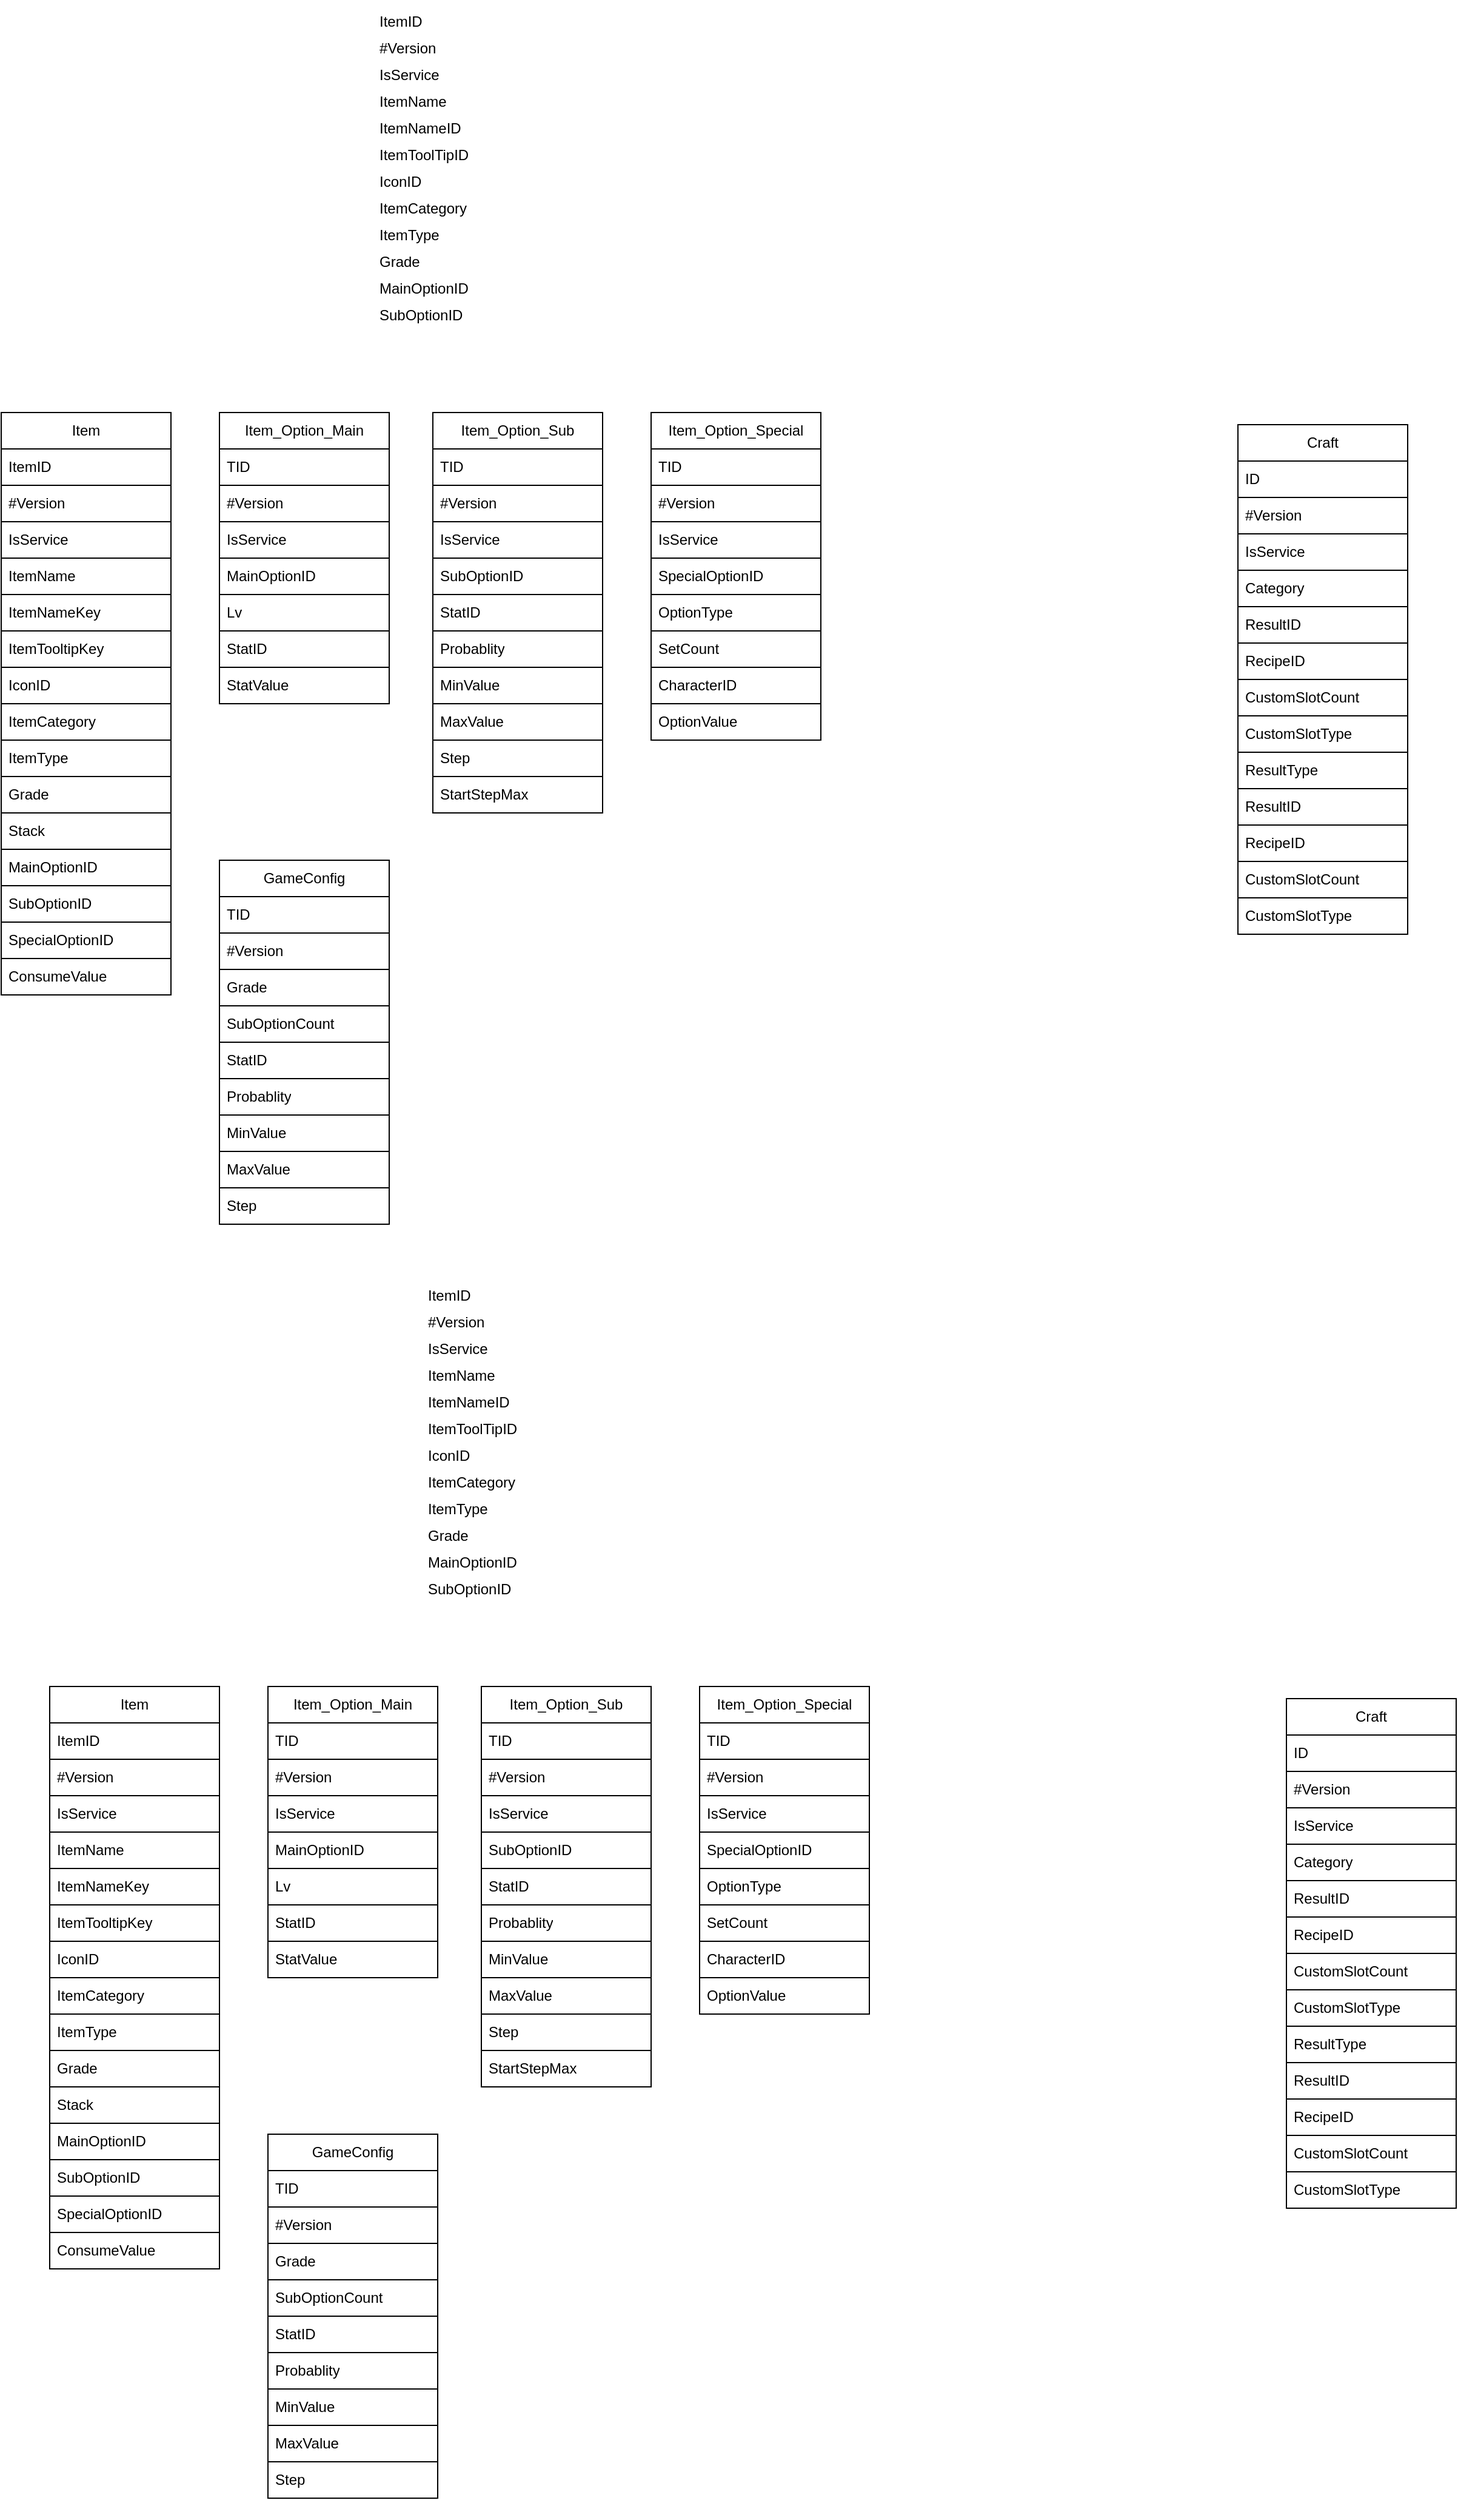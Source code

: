 <mxfile version="26.0.5">
  <diagram name="페이지-1" id="KhDiWh-z0yk_Jw_qy04d">
    <mxGraphModel dx="2074" dy="1106" grid="1" gridSize="10" guides="1" tooltips="1" connect="1" arrows="1" fold="1" page="1" pageScale="1" pageWidth="827" pageHeight="1169" math="0" shadow="0">
      <root>
        <mxCell id="0" />
        <mxCell id="1" parent="0" />
        <mxCell id="C0WDzYQqJSP90UdCh95B-2" value="&lt;table border=&quot;0&quot; cellpadding=&quot;0&quot; cellspacing=&quot;0&quot; width=&quot;84&quot; style=&quot;border-collapse:&lt;br/&gt; collapse;width:63pt&quot;&gt; &lt;colgroup&gt;&lt;col width=&quot;84&quot; style=&quot;mso-width-source:userset;mso-width-alt:2688;width:63pt&quot;&gt;&lt;/colgroup&gt; &lt;tbody&gt;&lt;tr height=&quot;22&quot; style=&quot;height:16.5pt&quot;&gt;  &lt;td height=&quot;22&quot; class=&quot;xl65&quot; width=&quot;84&quot; style=&quot;height:16.5pt;width:63pt&quot;&gt;ItemID&lt;/td&gt; &lt;/tr&gt; &lt;tr height=&quot;22&quot; style=&quot;height:16.5pt&quot;&gt;  &lt;td height=&quot;22&quot; class=&quot;xl65&quot; style=&quot;height:16.5pt&quot;&gt;#Version&lt;/td&gt; &lt;/tr&gt; &lt;tr height=&quot;22&quot; style=&quot;height:16.5pt&quot;&gt;  &lt;td height=&quot;22&quot; class=&quot;xl65&quot; style=&quot;height:16.5pt&quot;&gt;IsService&lt;/td&gt; &lt;/tr&gt; &lt;tr height=&quot;22&quot; style=&quot;height:16.5pt&quot;&gt;  &lt;td height=&quot;22&quot; class=&quot;xl65&quot; style=&quot;height:16.5pt&quot;&gt;ItemName&lt;/td&gt; &lt;/tr&gt; &lt;tr height=&quot;22&quot; style=&quot;height:16.5pt&quot;&gt;  &lt;td height=&quot;22&quot; class=&quot;xl65&quot; style=&quot;height:16.5pt&quot;&gt;ItemNameID&lt;/td&gt; &lt;/tr&gt; &lt;tr height=&quot;22&quot; style=&quot;height:16.5pt&quot;&gt;  &lt;td height=&quot;22&quot; class=&quot;xl65&quot; style=&quot;height:16.5pt&quot;&gt;ItemToolTipID&lt;/td&gt; &lt;/tr&gt; &lt;tr height=&quot;22&quot; style=&quot;height:16.5pt&quot;&gt;  &lt;td height=&quot;22&quot; class=&quot;xl65&quot; style=&quot;height:16.5pt&quot;&gt;IconID&lt;/td&gt; &lt;/tr&gt; &lt;tr height=&quot;22&quot; style=&quot;height:16.5pt&quot;&gt;  &lt;td height=&quot;22&quot; class=&quot;xl65&quot; style=&quot;height:16.5pt&quot;&gt;ItemCategory&lt;/td&gt; &lt;/tr&gt; &lt;tr height=&quot;22&quot; style=&quot;height:16.5pt&quot;&gt;  &lt;td height=&quot;22&quot; class=&quot;xl65&quot; style=&quot;height:16.5pt&quot;&gt;ItemType&lt;/td&gt; &lt;/tr&gt; &lt;tr height=&quot;22&quot; style=&quot;height:16.5pt&quot;&gt;  &lt;td height=&quot;22&quot; class=&quot;xl65&quot; style=&quot;height:16.5pt&quot;&gt;Grade&lt;/td&gt; &lt;/tr&gt; &lt;tr height=&quot;22&quot; style=&quot;height:16.5pt&quot;&gt;  &lt;td height=&quot;22&quot; class=&quot;xl65&quot; style=&quot;height:16.5pt&quot;&gt;MainOptionID&lt;/td&gt; &lt;/tr&gt; &lt;tr height=&quot;22&quot; style=&quot;height:16.5pt&quot;&gt;  &lt;td height=&quot;22&quot; class=&quot;xl65&quot; style=&quot;height:16.5pt&quot;&gt;SubOptionID&lt;/td&gt; &lt;/tr&gt;&lt;/tbody&gt;&lt;/table&gt;" style="text;whiteSpace=wrap;html=1;" vertex="1" parent="1">
          <mxGeometry x="360" y="160" width="120" height="280" as="geometry" />
        </mxCell>
        <mxCell id="C0WDzYQqJSP90UdCh95B-3" value="Item" style="swimlane;fontStyle=0;childLayout=stackLayout;horizontal=1;startSize=30;horizontalStack=0;resizeParent=1;resizeParentMax=0;resizeLast=0;collapsible=1;marginBottom=0;whiteSpace=wrap;html=1;perimeterSpacing=1;strokeColor=default;" vertex="1" parent="1">
          <mxGeometry x="50" y="500" width="140" height="480" as="geometry" />
        </mxCell>
        <mxCell id="C0WDzYQqJSP90UdCh95B-4" value="ItemID" style="text;strokeColor=default;fillColor=none;align=left;verticalAlign=middle;spacingLeft=4;spacingRight=4;overflow=hidden;points=[[0,0.5],[1,0.5]];portConstraint=eastwest;rotatable=0;whiteSpace=wrap;html=1;perimeterSpacing=1;" vertex="1" parent="C0WDzYQqJSP90UdCh95B-3">
          <mxGeometry y="30" width="140" height="30" as="geometry" />
        </mxCell>
        <mxCell id="C0WDzYQqJSP90UdCh95B-5" value="#Version" style="text;strokeColor=default;fillColor=none;align=left;verticalAlign=middle;spacingLeft=4;spacingRight=4;overflow=hidden;points=[[0,0.5],[1,0.5]];portConstraint=eastwest;rotatable=0;whiteSpace=wrap;html=1;perimeterSpacing=1;" vertex="1" parent="C0WDzYQqJSP90UdCh95B-3">
          <mxGeometry y="60" width="140" height="30" as="geometry" />
        </mxCell>
        <mxCell id="C0WDzYQqJSP90UdCh95B-6" value="IsService" style="text;strokeColor=default;fillColor=none;align=left;verticalAlign=middle;spacingLeft=4;spacingRight=4;overflow=hidden;points=[[0,0.5],[1,0.5]];portConstraint=eastwest;rotatable=0;whiteSpace=wrap;html=1;perimeterSpacing=1;" vertex="1" parent="C0WDzYQqJSP90UdCh95B-3">
          <mxGeometry y="90" width="140" height="30" as="geometry" />
        </mxCell>
        <mxCell id="C0WDzYQqJSP90UdCh95B-7" value="ItemName" style="text;strokeColor=default;fillColor=none;align=left;verticalAlign=middle;spacingLeft=4;spacingRight=4;overflow=hidden;points=[[0,0.5],[1,0.5]];portConstraint=eastwest;rotatable=0;whiteSpace=wrap;html=1;perimeterSpacing=1;" vertex="1" parent="C0WDzYQqJSP90UdCh95B-3">
          <mxGeometry y="120" width="140" height="30" as="geometry" />
        </mxCell>
        <mxCell id="C0WDzYQqJSP90UdCh95B-8" value="ItemNameKey" style="text;strokeColor=default;fillColor=none;align=left;verticalAlign=middle;spacingLeft=4;spacingRight=4;overflow=hidden;points=[[0,0.5],[1,0.5]];portConstraint=eastwest;rotatable=0;whiteSpace=wrap;html=1;perimeterSpacing=1;" vertex="1" parent="C0WDzYQqJSP90UdCh95B-3">
          <mxGeometry y="150" width="140" height="30" as="geometry" />
        </mxCell>
        <mxCell id="C0WDzYQqJSP90UdCh95B-9" value="ItemTooltipKey" style="text;strokeColor=default;fillColor=none;align=left;verticalAlign=middle;spacingLeft=4;spacingRight=4;overflow=hidden;points=[[0,0.5],[1,0.5]];portConstraint=eastwest;rotatable=0;whiteSpace=wrap;html=1;perimeterSpacing=1;" vertex="1" parent="C0WDzYQqJSP90UdCh95B-3">
          <mxGeometry y="180" width="140" height="30" as="geometry" />
        </mxCell>
        <mxCell id="C0WDzYQqJSP90UdCh95B-10" value="IconID" style="text;strokeColor=default;fillColor=none;align=left;verticalAlign=middle;spacingLeft=4;spacingRight=4;overflow=hidden;points=[[0,0.5],[1,0.5]];portConstraint=eastwest;rotatable=0;whiteSpace=wrap;html=1;perimeterSpacing=1;" vertex="1" parent="C0WDzYQqJSP90UdCh95B-3">
          <mxGeometry y="210" width="140" height="30" as="geometry" />
        </mxCell>
        <mxCell id="C0WDzYQqJSP90UdCh95B-11" value="ItemCategory" style="text;strokeColor=default;fillColor=none;align=left;verticalAlign=middle;spacingLeft=4;spacingRight=4;overflow=hidden;points=[[0,0.5],[1,0.5]];portConstraint=eastwest;rotatable=0;whiteSpace=wrap;html=1;perimeterSpacing=1;" vertex="1" parent="C0WDzYQqJSP90UdCh95B-3">
          <mxGeometry y="240" width="140" height="30" as="geometry" />
        </mxCell>
        <mxCell id="C0WDzYQqJSP90UdCh95B-12" value="ItemType" style="text;strokeColor=default;fillColor=none;align=left;verticalAlign=middle;spacingLeft=4;spacingRight=4;overflow=hidden;points=[[0,0.5],[1,0.5]];portConstraint=eastwest;rotatable=0;whiteSpace=wrap;html=1;perimeterSpacing=1;" vertex="1" parent="C0WDzYQqJSP90UdCh95B-3">
          <mxGeometry y="270" width="140" height="30" as="geometry" />
        </mxCell>
        <mxCell id="C0WDzYQqJSP90UdCh95B-13" value="Grade" style="text;strokeColor=default;fillColor=none;align=left;verticalAlign=middle;spacingLeft=4;spacingRight=4;overflow=hidden;points=[[0,0.5],[1,0.5]];portConstraint=eastwest;rotatable=0;whiteSpace=wrap;html=1;perimeterSpacing=1;" vertex="1" parent="C0WDzYQqJSP90UdCh95B-3">
          <mxGeometry y="300" width="140" height="30" as="geometry" />
        </mxCell>
        <mxCell id="C0WDzYQqJSP90UdCh95B-17" value="Stack" style="text;strokeColor=default;fillColor=none;align=left;verticalAlign=middle;spacingLeft=4;spacingRight=4;overflow=hidden;points=[[0,0.5],[1,0.5]];portConstraint=eastwest;rotatable=0;whiteSpace=wrap;html=1;perimeterSpacing=1;" vertex="1" parent="C0WDzYQqJSP90UdCh95B-3">
          <mxGeometry y="330" width="140" height="30" as="geometry" />
        </mxCell>
        <mxCell id="C0WDzYQqJSP90UdCh95B-14" value="MainOptionID" style="text;strokeColor=default;fillColor=none;align=left;verticalAlign=middle;spacingLeft=4;spacingRight=4;overflow=hidden;points=[[0,0.5],[1,0.5]];portConstraint=eastwest;rotatable=0;whiteSpace=wrap;html=1;perimeterSpacing=1;" vertex="1" parent="C0WDzYQqJSP90UdCh95B-3">
          <mxGeometry y="360" width="140" height="30" as="geometry" />
        </mxCell>
        <mxCell id="C0WDzYQqJSP90UdCh95B-15" value="SubOptionID" style="text;strokeColor=default;fillColor=none;align=left;verticalAlign=middle;spacingLeft=4;spacingRight=4;overflow=hidden;points=[[0,0.5],[1,0.5]];portConstraint=eastwest;rotatable=0;whiteSpace=wrap;html=1;perimeterSpacing=1;" vertex="1" parent="C0WDzYQqJSP90UdCh95B-3">
          <mxGeometry y="390" width="140" height="30" as="geometry" />
        </mxCell>
        <mxCell id="C0WDzYQqJSP90UdCh95B-16" value="SpecialOptionID" style="text;strokeColor=default;fillColor=none;align=left;verticalAlign=middle;spacingLeft=4;spacingRight=4;overflow=hidden;points=[[0,0.5],[1,0.5]];portConstraint=eastwest;rotatable=0;whiteSpace=wrap;html=1;perimeterSpacing=1;" vertex="1" parent="C0WDzYQqJSP90UdCh95B-3">
          <mxGeometry y="420" width="140" height="30" as="geometry" />
        </mxCell>
        <mxCell id="C0WDzYQqJSP90UdCh95B-18" value="ConsumeValue" style="text;strokeColor=default;fillColor=none;align=left;verticalAlign=middle;spacingLeft=4;spacingRight=4;overflow=hidden;points=[[0,0.5],[1,0.5]];portConstraint=eastwest;rotatable=0;whiteSpace=wrap;html=1;perimeterSpacing=1;" vertex="1" parent="C0WDzYQqJSP90UdCh95B-3">
          <mxGeometry y="450" width="140" height="30" as="geometry" />
        </mxCell>
        <mxCell id="C0WDzYQqJSP90UdCh95B-19" value="Item_Option_Main" style="swimlane;fontStyle=0;childLayout=stackLayout;horizontal=1;startSize=30;horizontalStack=0;resizeParent=1;resizeParentMax=0;resizeLast=0;collapsible=1;marginBottom=0;whiteSpace=wrap;html=1;perimeterSpacing=1;strokeColor=default;" vertex="1" parent="1">
          <mxGeometry x="230" y="500" width="140" height="240" as="geometry" />
        </mxCell>
        <mxCell id="C0WDzYQqJSP90UdCh95B-20" value="TID" style="text;strokeColor=default;fillColor=none;align=left;verticalAlign=middle;spacingLeft=4;spacingRight=4;overflow=hidden;points=[[0,0.5],[1,0.5]];portConstraint=eastwest;rotatable=0;whiteSpace=wrap;html=1;perimeterSpacing=1;" vertex="1" parent="C0WDzYQqJSP90UdCh95B-19">
          <mxGeometry y="30" width="140" height="30" as="geometry" />
        </mxCell>
        <mxCell id="C0WDzYQqJSP90UdCh95B-21" value="#Version" style="text;strokeColor=default;fillColor=none;align=left;verticalAlign=middle;spacingLeft=4;spacingRight=4;overflow=hidden;points=[[0,0.5],[1,0.5]];portConstraint=eastwest;rotatable=0;whiteSpace=wrap;html=1;perimeterSpacing=1;" vertex="1" parent="C0WDzYQqJSP90UdCh95B-19">
          <mxGeometry y="60" width="140" height="30" as="geometry" />
        </mxCell>
        <mxCell id="C0WDzYQqJSP90UdCh95B-22" value="IsService" style="text;strokeColor=default;fillColor=none;align=left;verticalAlign=middle;spacingLeft=4;spacingRight=4;overflow=hidden;points=[[0,0.5],[1,0.5]];portConstraint=eastwest;rotatable=0;whiteSpace=wrap;html=1;perimeterSpacing=1;" vertex="1" parent="C0WDzYQqJSP90UdCh95B-19">
          <mxGeometry y="90" width="140" height="30" as="geometry" />
        </mxCell>
        <mxCell id="C0WDzYQqJSP90UdCh95B-23" value="MainOptionID" style="text;strokeColor=default;fillColor=none;align=left;verticalAlign=middle;spacingLeft=4;spacingRight=4;overflow=hidden;points=[[0,0.5],[1,0.5]];portConstraint=eastwest;rotatable=0;whiteSpace=wrap;html=1;perimeterSpacing=1;" vertex="1" parent="C0WDzYQqJSP90UdCh95B-19">
          <mxGeometry y="120" width="140" height="30" as="geometry" />
        </mxCell>
        <mxCell id="C0WDzYQqJSP90UdCh95B-24" value="Lv" style="text;strokeColor=default;fillColor=none;align=left;verticalAlign=middle;spacingLeft=4;spacingRight=4;overflow=hidden;points=[[0,0.5],[1,0.5]];portConstraint=eastwest;rotatable=0;whiteSpace=wrap;html=1;perimeterSpacing=1;" vertex="1" parent="C0WDzYQqJSP90UdCh95B-19">
          <mxGeometry y="150" width="140" height="30" as="geometry" />
        </mxCell>
        <mxCell id="C0WDzYQqJSP90UdCh95B-25" value="StatID" style="text;strokeColor=default;fillColor=none;align=left;verticalAlign=middle;spacingLeft=4;spacingRight=4;overflow=hidden;points=[[0,0.5],[1,0.5]];portConstraint=eastwest;rotatable=0;whiteSpace=wrap;html=1;perimeterSpacing=1;" vertex="1" parent="C0WDzYQqJSP90UdCh95B-19">
          <mxGeometry y="180" width="140" height="30" as="geometry" />
        </mxCell>
        <mxCell id="C0WDzYQqJSP90UdCh95B-26" value="StatValue" style="text;strokeColor=default;fillColor=none;align=left;verticalAlign=middle;spacingLeft=4;spacingRight=4;overflow=hidden;points=[[0,0.5],[1,0.5]];portConstraint=eastwest;rotatable=0;whiteSpace=wrap;html=1;perimeterSpacing=1;" vertex="1" parent="C0WDzYQqJSP90UdCh95B-19">
          <mxGeometry y="210" width="140" height="30" as="geometry" />
        </mxCell>
        <mxCell id="C0WDzYQqJSP90UdCh95B-36" value="Item_Option_Sub" style="swimlane;fontStyle=0;childLayout=stackLayout;horizontal=1;startSize=30;horizontalStack=0;resizeParent=1;resizeParentMax=0;resizeLast=0;collapsible=1;marginBottom=0;whiteSpace=wrap;html=1;perimeterSpacing=1;strokeColor=default;" vertex="1" parent="1">
          <mxGeometry x="406" y="500" width="140" height="330" as="geometry" />
        </mxCell>
        <mxCell id="C0WDzYQqJSP90UdCh95B-37" value="TID" style="text;strokeColor=default;fillColor=none;align=left;verticalAlign=middle;spacingLeft=4;spacingRight=4;overflow=hidden;points=[[0,0.5],[1,0.5]];portConstraint=eastwest;rotatable=0;whiteSpace=wrap;html=1;perimeterSpacing=1;" vertex="1" parent="C0WDzYQqJSP90UdCh95B-36">
          <mxGeometry y="30" width="140" height="30" as="geometry" />
        </mxCell>
        <mxCell id="C0WDzYQqJSP90UdCh95B-38" value="#Version" style="text;strokeColor=default;fillColor=none;align=left;verticalAlign=middle;spacingLeft=4;spacingRight=4;overflow=hidden;points=[[0,0.5],[1,0.5]];portConstraint=eastwest;rotatable=0;whiteSpace=wrap;html=1;perimeterSpacing=1;" vertex="1" parent="C0WDzYQqJSP90UdCh95B-36">
          <mxGeometry y="60" width="140" height="30" as="geometry" />
        </mxCell>
        <mxCell id="C0WDzYQqJSP90UdCh95B-39" value="IsService" style="text;strokeColor=default;fillColor=none;align=left;verticalAlign=middle;spacingLeft=4;spacingRight=4;overflow=hidden;points=[[0,0.5],[1,0.5]];portConstraint=eastwest;rotatable=0;whiteSpace=wrap;html=1;perimeterSpacing=1;" vertex="1" parent="C0WDzYQqJSP90UdCh95B-36">
          <mxGeometry y="90" width="140" height="30" as="geometry" />
        </mxCell>
        <mxCell id="C0WDzYQqJSP90UdCh95B-40" value="SubOptionID" style="text;strokeColor=default;fillColor=none;align=left;verticalAlign=middle;spacingLeft=4;spacingRight=4;overflow=hidden;points=[[0,0.5],[1,0.5]];portConstraint=eastwest;rotatable=0;whiteSpace=wrap;html=1;perimeterSpacing=1;" vertex="1" parent="C0WDzYQqJSP90UdCh95B-36">
          <mxGeometry y="120" width="140" height="30" as="geometry" />
        </mxCell>
        <mxCell id="C0WDzYQqJSP90UdCh95B-41" value="StatID" style="text;strokeColor=default;fillColor=none;align=left;verticalAlign=middle;spacingLeft=4;spacingRight=4;overflow=hidden;points=[[0,0.5],[1,0.5]];portConstraint=eastwest;rotatable=0;whiteSpace=wrap;html=1;perimeterSpacing=1;" vertex="1" parent="C0WDzYQqJSP90UdCh95B-36">
          <mxGeometry y="150" width="140" height="30" as="geometry" />
        </mxCell>
        <mxCell id="C0WDzYQqJSP90UdCh95B-54" value="Probablity" style="text;strokeColor=default;fillColor=none;align=left;verticalAlign=middle;spacingLeft=4;spacingRight=4;overflow=hidden;points=[[0,0.5],[1,0.5]];portConstraint=eastwest;rotatable=0;whiteSpace=wrap;html=1;perimeterSpacing=1;" vertex="1" parent="C0WDzYQqJSP90UdCh95B-36">
          <mxGeometry y="180" width="140" height="30" as="geometry" />
        </mxCell>
        <mxCell id="C0WDzYQqJSP90UdCh95B-42" value="MinValue" style="text;strokeColor=default;fillColor=none;align=left;verticalAlign=middle;spacingLeft=4;spacingRight=4;overflow=hidden;points=[[0,0.5],[1,0.5]];portConstraint=eastwest;rotatable=0;whiteSpace=wrap;html=1;perimeterSpacing=1;" vertex="1" parent="C0WDzYQqJSP90UdCh95B-36">
          <mxGeometry y="210" width="140" height="30" as="geometry" />
        </mxCell>
        <mxCell id="C0WDzYQqJSP90UdCh95B-43" value="MaxValue" style="text;strokeColor=default;fillColor=none;align=left;verticalAlign=middle;spacingLeft=4;spacingRight=4;overflow=hidden;points=[[0,0.5],[1,0.5]];portConstraint=eastwest;rotatable=0;whiteSpace=wrap;html=1;perimeterSpacing=1;" vertex="1" parent="C0WDzYQqJSP90UdCh95B-36">
          <mxGeometry y="240" width="140" height="30" as="geometry" />
        </mxCell>
        <mxCell id="C0WDzYQqJSP90UdCh95B-53" value="Step" style="text;strokeColor=default;fillColor=none;align=left;verticalAlign=middle;spacingLeft=4;spacingRight=4;overflow=hidden;points=[[0,0.5],[1,0.5]];portConstraint=eastwest;rotatable=0;whiteSpace=wrap;html=1;perimeterSpacing=1;" vertex="1" parent="C0WDzYQqJSP90UdCh95B-36">
          <mxGeometry y="270" width="140" height="30" as="geometry" />
        </mxCell>
        <mxCell id="C0WDzYQqJSP90UdCh95B-67" value="StartStepMax" style="text;strokeColor=default;fillColor=none;align=left;verticalAlign=middle;spacingLeft=4;spacingRight=4;overflow=hidden;points=[[0,0.5],[1,0.5]];portConstraint=eastwest;rotatable=0;whiteSpace=wrap;html=1;perimeterSpacing=1;" vertex="1" parent="C0WDzYQqJSP90UdCh95B-36">
          <mxGeometry y="300" width="140" height="30" as="geometry" />
        </mxCell>
        <mxCell id="C0WDzYQqJSP90UdCh95B-44" value="Item_Option_Special" style="swimlane;fontStyle=0;childLayout=stackLayout;horizontal=1;startSize=30;horizontalStack=0;resizeParent=1;resizeParentMax=0;resizeLast=0;collapsible=1;marginBottom=0;whiteSpace=wrap;html=1;perimeterSpacing=1;strokeColor=default;" vertex="1" parent="1">
          <mxGeometry x="586" y="500" width="140" height="270" as="geometry" />
        </mxCell>
        <mxCell id="C0WDzYQqJSP90UdCh95B-45" value="TID" style="text;strokeColor=default;fillColor=none;align=left;verticalAlign=middle;spacingLeft=4;spacingRight=4;overflow=hidden;points=[[0,0.5],[1,0.5]];portConstraint=eastwest;rotatable=0;whiteSpace=wrap;html=1;perimeterSpacing=1;" vertex="1" parent="C0WDzYQqJSP90UdCh95B-44">
          <mxGeometry y="30" width="140" height="30" as="geometry" />
        </mxCell>
        <mxCell id="C0WDzYQqJSP90UdCh95B-46" value="#Version" style="text;strokeColor=default;fillColor=none;align=left;verticalAlign=middle;spacingLeft=4;spacingRight=4;overflow=hidden;points=[[0,0.5],[1,0.5]];portConstraint=eastwest;rotatable=0;whiteSpace=wrap;html=1;perimeterSpacing=1;" vertex="1" parent="C0WDzYQqJSP90UdCh95B-44">
          <mxGeometry y="60" width="140" height="30" as="geometry" />
        </mxCell>
        <mxCell id="C0WDzYQqJSP90UdCh95B-47" value="IsService" style="text;strokeColor=default;fillColor=none;align=left;verticalAlign=middle;spacingLeft=4;spacingRight=4;overflow=hidden;points=[[0,0.5],[1,0.5]];portConstraint=eastwest;rotatable=0;whiteSpace=wrap;html=1;perimeterSpacing=1;" vertex="1" parent="C0WDzYQqJSP90UdCh95B-44">
          <mxGeometry y="90" width="140" height="30" as="geometry" />
        </mxCell>
        <mxCell id="C0WDzYQqJSP90UdCh95B-66" value="SpecialOptionID" style="text;strokeColor=default;fillColor=none;align=left;verticalAlign=middle;spacingLeft=4;spacingRight=4;overflow=hidden;points=[[0,0.5],[1,0.5]];portConstraint=eastwest;rotatable=0;whiteSpace=wrap;html=1;perimeterSpacing=1;" vertex="1" parent="C0WDzYQqJSP90UdCh95B-44">
          <mxGeometry y="120" width="140" height="30" as="geometry" />
        </mxCell>
        <mxCell id="C0WDzYQqJSP90UdCh95B-48" value="OptionType" style="text;strokeColor=default;fillColor=none;align=left;verticalAlign=middle;spacingLeft=4;spacingRight=4;overflow=hidden;points=[[0,0.5],[1,0.5]];portConstraint=eastwest;rotatable=0;whiteSpace=wrap;html=1;perimeterSpacing=1;" vertex="1" parent="C0WDzYQqJSP90UdCh95B-44">
          <mxGeometry y="150" width="140" height="30" as="geometry" />
        </mxCell>
        <mxCell id="C0WDzYQqJSP90UdCh95B-49" value="SetCount" style="text;strokeColor=default;fillColor=none;align=left;verticalAlign=middle;spacingLeft=4;spacingRight=4;overflow=hidden;points=[[0,0.5],[1,0.5]];portConstraint=eastwest;rotatable=0;whiteSpace=wrap;html=1;perimeterSpacing=1;" vertex="1" parent="C0WDzYQqJSP90UdCh95B-44">
          <mxGeometry y="180" width="140" height="30" as="geometry" />
        </mxCell>
        <mxCell id="C0WDzYQqJSP90UdCh95B-50" value="CharacterID" style="text;strokeColor=default;fillColor=none;align=left;verticalAlign=middle;spacingLeft=4;spacingRight=4;overflow=hidden;points=[[0,0.5],[1,0.5]];portConstraint=eastwest;rotatable=0;whiteSpace=wrap;html=1;perimeterSpacing=1;" vertex="1" parent="C0WDzYQqJSP90UdCh95B-44">
          <mxGeometry y="210" width="140" height="30" as="geometry" />
        </mxCell>
        <mxCell id="C0WDzYQqJSP90UdCh95B-51" value="OptionValue" style="text;strokeColor=default;fillColor=none;align=left;verticalAlign=middle;spacingLeft=4;spacingRight=4;overflow=hidden;points=[[0,0.5],[1,0.5]];portConstraint=eastwest;rotatable=0;whiteSpace=wrap;html=1;perimeterSpacing=1;" vertex="1" parent="C0WDzYQqJSP90UdCh95B-44">
          <mxGeometry y="240" width="140" height="30" as="geometry" />
        </mxCell>
        <mxCell id="C0WDzYQqJSP90UdCh95B-56" value="GameConfig" style="swimlane;fontStyle=0;childLayout=stackLayout;horizontal=1;startSize=30;horizontalStack=0;resizeParent=1;resizeParentMax=0;resizeLast=0;collapsible=1;marginBottom=0;whiteSpace=wrap;html=1;perimeterSpacing=1;strokeColor=default;" vertex="1" parent="1">
          <mxGeometry x="230" y="869" width="140" height="300" as="geometry" />
        </mxCell>
        <mxCell id="C0WDzYQqJSP90UdCh95B-57" value="TID" style="text;strokeColor=default;fillColor=none;align=left;verticalAlign=middle;spacingLeft=4;spacingRight=4;overflow=hidden;points=[[0,0.5],[1,0.5]];portConstraint=eastwest;rotatable=0;whiteSpace=wrap;html=1;perimeterSpacing=1;" vertex="1" parent="C0WDzYQqJSP90UdCh95B-56">
          <mxGeometry y="30" width="140" height="30" as="geometry" />
        </mxCell>
        <mxCell id="C0WDzYQqJSP90UdCh95B-58" value="#Version" style="text;strokeColor=default;fillColor=none;align=left;verticalAlign=middle;spacingLeft=4;spacingRight=4;overflow=hidden;points=[[0,0.5],[1,0.5]];portConstraint=eastwest;rotatable=0;whiteSpace=wrap;html=1;perimeterSpacing=1;" vertex="1" parent="C0WDzYQqJSP90UdCh95B-56">
          <mxGeometry y="60" width="140" height="30" as="geometry" />
        </mxCell>
        <mxCell id="C0WDzYQqJSP90UdCh95B-59" value="Grade" style="text;strokeColor=default;fillColor=none;align=left;verticalAlign=middle;spacingLeft=4;spacingRight=4;overflow=hidden;points=[[0,0.5],[1,0.5]];portConstraint=eastwest;rotatable=0;whiteSpace=wrap;html=1;perimeterSpacing=1;" vertex="1" parent="C0WDzYQqJSP90UdCh95B-56">
          <mxGeometry y="90" width="140" height="30" as="geometry" />
        </mxCell>
        <mxCell id="C0WDzYQqJSP90UdCh95B-60" value="SubOptionCount" style="text;strokeColor=default;fillColor=none;align=left;verticalAlign=middle;spacingLeft=4;spacingRight=4;overflow=hidden;points=[[0,0.5],[1,0.5]];portConstraint=eastwest;rotatable=0;whiteSpace=wrap;html=1;perimeterSpacing=1;" vertex="1" parent="C0WDzYQqJSP90UdCh95B-56">
          <mxGeometry y="120" width="140" height="30" as="geometry" />
        </mxCell>
        <mxCell id="C0WDzYQqJSP90UdCh95B-61" value="StatID" style="text;strokeColor=default;fillColor=none;align=left;verticalAlign=middle;spacingLeft=4;spacingRight=4;overflow=hidden;points=[[0,0.5],[1,0.5]];portConstraint=eastwest;rotatable=0;whiteSpace=wrap;html=1;perimeterSpacing=1;" vertex="1" parent="C0WDzYQqJSP90UdCh95B-56">
          <mxGeometry y="150" width="140" height="30" as="geometry" />
        </mxCell>
        <mxCell id="C0WDzYQqJSP90UdCh95B-62" value="Probablity" style="text;strokeColor=default;fillColor=none;align=left;verticalAlign=middle;spacingLeft=4;spacingRight=4;overflow=hidden;points=[[0,0.5],[1,0.5]];portConstraint=eastwest;rotatable=0;whiteSpace=wrap;html=1;perimeterSpacing=1;" vertex="1" parent="C0WDzYQqJSP90UdCh95B-56">
          <mxGeometry y="180" width="140" height="30" as="geometry" />
        </mxCell>
        <mxCell id="C0WDzYQqJSP90UdCh95B-63" value="MinValue" style="text;strokeColor=default;fillColor=none;align=left;verticalAlign=middle;spacingLeft=4;spacingRight=4;overflow=hidden;points=[[0,0.5],[1,0.5]];portConstraint=eastwest;rotatable=0;whiteSpace=wrap;html=1;perimeterSpacing=1;" vertex="1" parent="C0WDzYQqJSP90UdCh95B-56">
          <mxGeometry y="210" width="140" height="30" as="geometry" />
        </mxCell>
        <mxCell id="C0WDzYQqJSP90UdCh95B-64" value="MaxValue" style="text;strokeColor=default;fillColor=none;align=left;verticalAlign=middle;spacingLeft=4;spacingRight=4;overflow=hidden;points=[[0,0.5],[1,0.5]];portConstraint=eastwest;rotatable=0;whiteSpace=wrap;html=1;perimeterSpacing=1;" vertex="1" parent="C0WDzYQqJSP90UdCh95B-56">
          <mxGeometry y="240" width="140" height="30" as="geometry" />
        </mxCell>
        <mxCell id="C0WDzYQqJSP90UdCh95B-65" value="Step" style="text;strokeColor=default;fillColor=none;align=left;verticalAlign=middle;spacingLeft=4;spacingRight=4;overflow=hidden;points=[[0,0.5],[1,0.5]];portConstraint=eastwest;rotatable=0;whiteSpace=wrap;html=1;perimeterSpacing=1;" vertex="1" parent="C0WDzYQqJSP90UdCh95B-56">
          <mxGeometry y="270" width="140" height="30" as="geometry" />
        </mxCell>
        <mxCell id="C0WDzYQqJSP90UdCh95B-68" value="Craft" style="swimlane;fontStyle=0;childLayout=stackLayout;horizontal=1;startSize=30;horizontalStack=0;resizeParent=1;resizeParentMax=0;resizeLast=0;collapsible=1;marginBottom=0;whiteSpace=wrap;html=1;perimeterSpacing=1;strokeColor=default;" vertex="1" parent="1">
          <mxGeometry x="1070" y="510" width="140" height="420" as="geometry" />
        </mxCell>
        <mxCell id="C0WDzYQqJSP90UdCh95B-69" value="ID" style="text;strokeColor=default;fillColor=none;align=left;verticalAlign=middle;spacingLeft=4;spacingRight=4;overflow=hidden;points=[[0,0.5],[1,0.5]];portConstraint=eastwest;rotatable=0;whiteSpace=wrap;html=1;perimeterSpacing=1;" vertex="1" parent="C0WDzYQqJSP90UdCh95B-68">
          <mxGeometry y="30" width="140" height="30" as="geometry" />
        </mxCell>
        <mxCell id="C0WDzYQqJSP90UdCh95B-70" value="#Version" style="text;strokeColor=default;fillColor=none;align=left;verticalAlign=middle;spacingLeft=4;spacingRight=4;overflow=hidden;points=[[0,0.5],[1,0.5]];portConstraint=eastwest;rotatable=0;whiteSpace=wrap;html=1;perimeterSpacing=1;" vertex="1" parent="C0WDzYQqJSP90UdCh95B-68">
          <mxGeometry y="60" width="140" height="30" as="geometry" />
        </mxCell>
        <mxCell id="C0WDzYQqJSP90UdCh95B-71" value="IsService" style="text;strokeColor=default;fillColor=none;align=left;verticalAlign=middle;spacingLeft=4;spacingRight=4;overflow=hidden;points=[[0,0.5],[1,0.5]];portConstraint=eastwest;rotatable=0;whiteSpace=wrap;html=1;perimeterSpacing=1;" vertex="1" parent="C0WDzYQqJSP90UdCh95B-68">
          <mxGeometry y="90" width="140" height="30" as="geometry" />
        </mxCell>
        <mxCell id="C0WDzYQqJSP90UdCh95B-72" value="Category" style="text;strokeColor=default;fillColor=none;align=left;verticalAlign=middle;spacingLeft=4;spacingRight=4;overflow=hidden;points=[[0,0.5],[1,0.5]];portConstraint=eastwest;rotatable=0;whiteSpace=wrap;html=1;perimeterSpacing=1;" vertex="1" parent="C0WDzYQqJSP90UdCh95B-68">
          <mxGeometry y="120" width="140" height="30" as="geometry" />
        </mxCell>
        <mxCell id="C0WDzYQqJSP90UdCh95B-73" value="ResultID" style="text;strokeColor=default;fillColor=none;align=left;verticalAlign=middle;spacingLeft=4;spacingRight=4;overflow=hidden;points=[[0,0.5],[1,0.5]];portConstraint=eastwest;rotatable=0;whiteSpace=wrap;html=1;perimeterSpacing=1;" vertex="1" parent="C0WDzYQqJSP90UdCh95B-68">
          <mxGeometry y="150" width="140" height="30" as="geometry" />
        </mxCell>
        <mxCell id="C0WDzYQqJSP90UdCh95B-74" value="RecipeID" style="text;strokeColor=default;fillColor=none;align=left;verticalAlign=middle;spacingLeft=4;spacingRight=4;overflow=hidden;points=[[0,0.5],[1,0.5]];portConstraint=eastwest;rotatable=0;whiteSpace=wrap;html=1;perimeterSpacing=1;" vertex="1" parent="C0WDzYQqJSP90UdCh95B-68">
          <mxGeometry y="180" width="140" height="30" as="geometry" />
        </mxCell>
        <mxCell id="C0WDzYQqJSP90UdCh95B-75" value="CustomSlotCount" style="text;strokeColor=default;fillColor=none;align=left;verticalAlign=middle;spacingLeft=4;spacingRight=4;overflow=hidden;points=[[0,0.5],[1,0.5]];portConstraint=eastwest;rotatable=0;whiteSpace=wrap;html=1;perimeterSpacing=1;" vertex="1" parent="C0WDzYQqJSP90UdCh95B-68">
          <mxGeometry y="210" width="140" height="30" as="geometry" />
        </mxCell>
        <mxCell id="C0WDzYQqJSP90UdCh95B-76" value="CustomSlotType" style="text;strokeColor=default;fillColor=none;align=left;verticalAlign=middle;spacingLeft=4;spacingRight=4;overflow=hidden;points=[[0,0.5],[1,0.5]];portConstraint=eastwest;rotatable=0;whiteSpace=wrap;html=1;perimeterSpacing=1;" vertex="1" parent="C0WDzYQqJSP90UdCh95B-68">
          <mxGeometry y="240" width="140" height="30" as="geometry" />
        </mxCell>
        <mxCell id="C0WDzYQqJSP90UdCh95B-77" value="ResultType" style="text;strokeColor=default;fillColor=none;align=left;verticalAlign=middle;spacingLeft=4;spacingRight=4;overflow=hidden;points=[[0,0.5],[1,0.5]];portConstraint=eastwest;rotatable=0;whiteSpace=wrap;html=1;perimeterSpacing=1;" vertex="1" parent="C0WDzYQqJSP90UdCh95B-68">
          <mxGeometry y="270" width="140" height="30" as="geometry" />
        </mxCell>
        <mxCell id="C0WDzYQqJSP90UdCh95B-78" value="ResultID" style="text;strokeColor=default;fillColor=none;align=left;verticalAlign=middle;spacingLeft=4;spacingRight=4;overflow=hidden;points=[[0,0.5],[1,0.5]];portConstraint=eastwest;rotatable=0;whiteSpace=wrap;html=1;perimeterSpacing=1;" vertex="1" parent="C0WDzYQqJSP90UdCh95B-68">
          <mxGeometry y="300" width="140" height="30" as="geometry" />
        </mxCell>
        <mxCell id="C0WDzYQqJSP90UdCh95B-79" value="RecipeID" style="text;strokeColor=default;fillColor=none;align=left;verticalAlign=middle;spacingLeft=4;spacingRight=4;overflow=hidden;points=[[0,0.5],[1,0.5]];portConstraint=eastwest;rotatable=0;whiteSpace=wrap;html=1;perimeterSpacing=1;" vertex="1" parent="C0WDzYQqJSP90UdCh95B-68">
          <mxGeometry y="330" width="140" height="30" as="geometry" />
        </mxCell>
        <mxCell id="C0WDzYQqJSP90UdCh95B-80" value="CustomSlotCount" style="text;strokeColor=default;fillColor=none;align=left;verticalAlign=middle;spacingLeft=4;spacingRight=4;overflow=hidden;points=[[0,0.5],[1,0.5]];portConstraint=eastwest;rotatable=0;whiteSpace=wrap;html=1;perimeterSpacing=1;" vertex="1" parent="C0WDzYQqJSP90UdCh95B-68">
          <mxGeometry y="360" width="140" height="30" as="geometry" />
        </mxCell>
        <mxCell id="C0WDzYQqJSP90UdCh95B-81" value="CustomSlotType" style="text;strokeColor=default;fillColor=none;align=left;verticalAlign=middle;spacingLeft=4;spacingRight=4;overflow=hidden;points=[[0,0.5],[1,0.5]];portConstraint=eastwest;rotatable=0;whiteSpace=wrap;html=1;perimeterSpacing=1;" vertex="1" parent="C0WDzYQqJSP90UdCh95B-68">
          <mxGeometry y="390" width="140" height="30" as="geometry" />
        </mxCell>
        <mxCell id="C0WDzYQqJSP90UdCh95B-82" value="&lt;table border=&quot;0&quot; cellpadding=&quot;0&quot; cellspacing=&quot;0&quot; width=&quot;84&quot; style=&quot;border-collapse:&lt;br/&gt; collapse;width:63pt&quot;&gt; &lt;colgroup&gt;&lt;col width=&quot;84&quot; style=&quot;mso-width-source:userset;mso-width-alt:2688;width:63pt&quot;&gt;&lt;/colgroup&gt; &lt;tbody&gt;&lt;tr height=&quot;22&quot; style=&quot;height:16.5pt&quot;&gt;  &lt;td height=&quot;22&quot; class=&quot;xl65&quot; width=&quot;84&quot; style=&quot;height:16.5pt;width:63pt&quot;&gt;ItemID&lt;/td&gt; &lt;/tr&gt; &lt;tr height=&quot;22&quot; style=&quot;height:16.5pt&quot;&gt;  &lt;td height=&quot;22&quot; class=&quot;xl65&quot; style=&quot;height:16.5pt&quot;&gt;#Version&lt;/td&gt; &lt;/tr&gt; &lt;tr height=&quot;22&quot; style=&quot;height:16.5pt&quot;&gt;  &lt;td height=&quot;22&quot; class=&quot;xl65&quot; style=&quot;height:16.5pt&quot;&gt;IsService&lt;/td&gt; &lt;/tr&gt; &lt;tr height=&quot;22&quot; style=&quot;height:16.5pt&quot;&gt;  &lt;td height=&quot;22&quot; class=&quot;xl65&quot; style=&quot;height:16.5pt&quot;&gt;ItemName&lt;/td&gt; &lt;/tr&gt; &lt;tr height=&quot;22&quot; style=&quot;height:16.5pt&quot;&gt;  &lt;td height=&quot;22&quot; class=&quot;xl65&quot; style=&quot;height:16.5pt&quot;&gt;ItemNameID&lt;/td&gt; &lt;/tr&gt; &lt;tr height=&quot;22&quot; style=&quot;height:16.5pt&quot;&gt;  &lt;td height=&quot;22&quot; class=&quot;xl65&quot; style=&quot;height:16.5pt&quot;&gt;ItemToolTipID&lt;/td&gt; &lt;/tr&gt; &lt;tr height=&quot;22&quot; style=&quot;height:16.5pt&quot;&gt;  &lt;td height=&quot;22&quot; class=&quot;xl65&quot; style=&quot;height:16.5pt&quot;&gt;IconID&lt;/td&gt; &lt;/tr&gt; &lt;tr height=&quot;22&quot; style=&quot;height:16.5pt&quot;&gt;  &lt;td height=&quot;22&quot; class=&quot;xl65&quot; style=&quot;height:16.5pt&quot;&gt;ItemCategory&lt;/td&gt; &lt;/tr&gt; &lt;tr height=&quot;22&quot; style=&quot;height:16.5pt&quot;&gt;  &lt;td height=&quot;22&quot; class=&quot;xl65&quot; style=&quot;height:16.5pt&quot;&gt;ItemType&lt;/td&gt; &lt;/tr&gt; &lt;tr height=&quot;22&quot; style=&quot;height:16.5pt&quot;&gt;  &lt;td height=&quot;22&quot; class=&quot;xl65&quot; style=&quot;height:16.5pt&quot;&gt;Grade&lt;/td&gt; &lt;/tr&gt; &lt;tr height=&quot;22&quot; style=&quot;height:16.5pt&quot;&gt;  &lt;td height=&quot;22&quot; class=&quot;xl65&quot; style=&quot;height:16.5pt&quot;&gt;MainOptionID&lt;/td&gt; &lt;/tr&gt; &lt;tr height=&quot;22&quot; style=&quot;height:16.5pt&quot;&gt;  &lt;td height=&quot;22&quot; class=&quot;xl65&quot; style=&quot;height:16.5pt&quot;&gt;SubOptionID&lt;/td&gt; &lt;/tr&gt;&lt;/tbody&gt;&lt;/table&gt;" style="text;whiteSpace=wrap;html=1;" vertex="1" parent="1">
          <mxGeometry x="400" y="1210" width="120" height="280" as="geometry" />
        </mxCell>
        <mxCell id="C0WDzYQqJSP90UdCh95B-83" value="Item" style="swimlane;fontStyle=0;childLayout=stackLayout;horizontal=1;startSize=30;horizontalStack=0;resizeParent=1;resizeParentMax=0;resizeLast=0;collapsible=1;marginBottom=0;whiteSpace=wrap;html=1;perimeterSpacing=1;strokeColor=default;" vertex="1" parent="1">
          <mxGeometry x="90" y="1550" width="140" height="480" as="geometry" />
        </mxCell>
        <mxCell id="C0WDzYQqJSP90UdCh95B-84" value="ItemID" style="text;strokeColor=default;fillColor=none;align=left;verticalAlign=middle;spacingLeft=4;spacingRight=4;overflow=hidden;points=[[0,0.5],[1,0.5]];portConstraint=eastwest;rotatable=0;whiteSpace=wrap;html=1;perimeterSpacing=1;" vertex="1" parent="C0WDzYQqJSP90UdCh95B-83">
          <mxGeometry y="30" width="140" height="30" as="geometry" />
        </mxCell>
        <mxCell id="C0WDzYQqJSP90UdCh95B-85" value="#Version" style="text;strokeColor=default;fillColor=none;align=left;verticalAlign=middle;spacingLeft=4;spacingRight=4;overflow=hidden;points=[[0,0.5],[1,0.5]];portConstraint=eastwest;rotatable=0;whiteSpace=wrap;html=1;perimeterSpacing=1;" vertex="1" parent="C0WDzYQqJSP90UdCh95B-83">
          <mxGeometry y="60" width="140" height="30" as="geometry" />
        </mxCell>
        <mxCell id="C0WDzYQqJSP90UdCh95B-86" value="IsService" style="text;strokeColor=default;fillColor=none;align=left;verticalAlign=middle;spacingLeft=4;spacingRight=4;overflow=hidden;points=[[0,0.5],[1,0.5]];portConstraint=eastwest;rotatable=0;whiteSpace=wrap;html=1;perimeterSpacing=1;" vertex="1" parent="C0WDzYQqJSP90UdCh95B-83">
          <mxGeometry y="90" width="140" height="30" as="geometry" />
        </mxCell>
        <mxCell id="C0WDzYQqJSP90UdCh95B-87" value="ItemName" style="text;strokeColor=default;fillColor=none;align=left;verticalAlign=middle;spacingLeft=4;spacingRight=4;overflow=hidden;points=[[0,0.5],[1,0.5]];portConstraint=eastwest;rotatable=0;whiteSpace=wrap;html=1;perimeterSpacing=1;" vertex="1" parent="C0WDzYQqJSP90UdCh95B-83">
          <mxGeometry y="120" width="140" height="30" as="geometry" />
        </mxCell>
        <mxCell id="C0WDzYQqJSP90UdCh95B-88" value="ItemNameKey" style="text;strokeColor=default;fillColor=none;align=left;verticalAlign=middle;spacingLeft=4;spacingRight=4;overflow=hidden;points=[[0,0.5],[1,0.5]];portConstraint=eastwest;rotatable=0;whiteSpace=wrap;html=1;perimeterSpacing=1;" vertex="1" parent="C0WDzYQqJSP90UdCh95B-83">
          <mxGeometry y="150" width="140" height="30" as="geometry" />
        </mxCell>
        <mxCell id="C0WDzYQqJSP90UdCh95B-89" value="ItemTooltipKey" style="text;strokeColor=default;fillColor=none;align=left;verticalAlign=middle;spacingLeft=4;spacingRight=4;overflow=hidden;points=[[0,0.5],[1,0.5]];portConstraint=eastwest;rotatable=0;whiteSpace=wrap;html=1;perimeterSpacing=1;" vertex="1" parent="C0WDzYQqJSP90UdCh95B-83">
          <mxGeometry y="180" width="140" height="30" as="geometry" />
        </mxCell>
        <mxCell id="C0WDzYQqJSP90UdCh95B-90" value="IconID" style="text;strokeColor=default;fillColor=none;align=left;verticalAlign=middle;spacingLeft=4;spacingRight=4;overflow=hidden;points=[[0,0.5],[1,0.5]];portConstraint=eastwest;rotatable=0;whiteSpace=wrap;html=1;perimeterSpacing=1;" vertex="1" parent="C0WDzYQqJSP90UdCh95B-83">
          <mxGeometry y="210" width="140" height="30" as="geometry" />
        </mxCell>
        <mxCell id="C0WDzYQqJSP90UdCh95B-91" value="ItemCategory" style="text;strokeColor=default;fillColor=none;align=left;verticalAlign=middle;spacingLeft=4;spacingRight=4;overflow=hidden;points=[[0,0.5],[1,0.5]];portConstraint=eastwest;rotatable=0;whiteSpace=wrap;html=1;perimeterSpacing=1;" vertex="1" parent="C0WDzYQqJSP90UdCh95B-83">
          <mxGeometry y="240" width="140" height="30" as="geometry" />
        </mxCell>
        <mxCell id="C0WDzYQqJSP90UdCh95B-92" value="ItemType" style="text;strokeColor=default;fillColor=none;align=left;verticalAlign=middle;spacingLeft=4;spacingRight=4;overflow=hidden;points=[[0,0.5],[1,0.5]];portConstraint=eastwest;rotatable=0;whiteSpace=wrap;html=1;perimeterSpacing=1;" vertex="1" parent="C0WDzYQqJSP90UdCh95B-83">
          <mxGeometry y="270" width="140" height="30" as="geometry" />
        </mxCell>
        <mxCell id="C0WDzYQqJSP90UdCh95B-93" value="Grade" style="text;strokeColor=default;fillColor=none;align=left;verticalAlign=middle;spacingLeft=4;spacingRight=4;overflow=hidden;points=[[0,0.5],[1,0.5]];portConstraint=eastwest;rotatable=0;whiteSpace=wrap;html=1;perimeterSpacing=1;" vertex="1" parent="C0WDzYQqJSP90UdCh95B-83">
          <mxGeometry y="300" width="140" height="30" as="geometry" />
        </mxCell>
        <mxCell id="C0WDzYQqJSP90UdCh95B-94" value="Stack" style="text;strokeColor=default;fillColor=none;align=left;verticalAlign=middle;spacingLeft=4;spacingRight=4;overflow=hidden;points=[[0,0.5],[1,0.5]];portConstraint=eastwest;rotatable=0;whiteSpace=wrap;html=1;perimeterSpacing=1;" vertex="1" parent="C0WDzYQqJSP90UdCh95B-83">
          <mxGeometry y="330" width="140" height="30" as="geometry" />
        </mxCell>
        <mxCell id="C0WDzYQqJSP90UdCh95B-95" value="MainOptionID" style="text;strokeColor=default;fillColor=none;align=left;verticalAlign=middle;spacingLeft=4;spacingRight=4;overflow=hidden;points=[[0,0.5],[1,0.5]];portConstraint=eastwest;rotatable=0;whiteSpace=wrap;html=1;perimeterSpacing=1;" vertex="1" parent="C0WDzYQqJSP90UdCh95B-83">
          <mxGeometry y="360" width="140" height="30" as="geometry" />
        </mxCell>
        <mxCell id="C0WDzYQqJSP90UdCh95B-96" value="SubOptionID" style="text;strokeColor=default;fillColor=none;align=left;verticalAlign=middle;spacingLeft=4;spacingRight=4;overflow=hidden;points=[[0,0.5],[1,0.5]];portConstraint=eastwest;rotatable=0;whiteSpace=wrap;html=1;perimeterSpacing=1;" vertex="1" parent="C0WDzYQqJSP90UdCh95B-83">
          <mxGeometry y="390" width="140" height="30" as="geometry" />
        </mxCell>
        <mxCell id="C0WDzYQqJSP90UdCh95B-97" value="SpecialOptionID" style="text;strokeColor=default;fillColor=none;align=left;verticalAlign=middle;spacingLeft=4;spacingRight=4;overflow=hidden;points=[[0,0.5],[1,0.5]];portConstraint=eastwest;rotatable=0;whiteSpace=wrap;html=1;perimeterSpacing=1;" vertex="1" parent="C0WDzYQqJSP90UdCh95B-83">
          <mxGeometry y="420" width="140" height="30" as="geometry" />
        </mxCell>
        <mxCell id="C0WDzYQqJSP90UdCh95B-98" value="ConsumeValue" style="text;strokeColor=default;fillColor=none;align=left;verticalAlign=middle;spacingLeft=4;spacingRight=4;overflow=hidden;points=[[0,0.5],[1,0.5]];portConstraint=eastwest;rotatable=0;whiteSpace=wrap;html=1;perimeterSpacing=1;" vertex="1" parent="C0WDzYQqJSP90UdCh95B-83">
          <mxGeometry y="450" width="140" height="30" as="geometry" />
        </mxCell>
        <mxCell id="C0WDzYQqJSP90UdCh95B-99" value="Item_Option_Main" style="swimlane;fontStyle=0;childLayout=stackLayout;horizontal=1;startSize=30;horizontalStack=0;resizeParent=1;resizeParentMax=0;resizeLast=0;collapsible=1;marginBottom=0;whiteSpace=wrap;html=1;perimeterSpacing=1;strokeColor=default;" vertex="1" parent="1">
          <mxGeometry x="270" y="1550" width="140" height="240" as="geometry" />
        </mxCell>
        <mxCell id="C0WDzYQqJSP90UdCh95B-100" value="TID" style="text;strokeColor=default;fillColor=none;align=left;verticalAlign=middle;spacingLeft=4;spacingRight=4;overflow=hidden;points=[[0,0.5],[1,0.5]];portConstraint=eastwest;rotatable=0;whiteSpace=wrap;html=1;perimeterSpacing=1;" vertex="1" parent="C0WDzYQqJSP90UdCh95B-99">
          <mxGeometry y="30" width="140" height="30" as="geometry" />
        </mxCell>
        <mxCell id="C0WDzYQqJSP90UdCh95B-101" value="#Version" style="text;strokeColor=default;fillColor=none;align=left;verticalAlign=middle;spacingLeft=4;spacingRight=4;overflow=hidden;points=[[0,0.5],[1,0.5]];portConstraint=eastwest;rotatable=0;whiteSpace=wrap;html=1;perimeterSpacing=1;" vertex="1" parent="C0WDzYQqJSP90UdCh95B-99">
          <mxGeometry y="60" width="140" height="30" as="geometry" />
        </mxCell>
        <mxCell id="C0WDzYQqJSP90UdCh95B-102" value="IsService" style="text;strokeColor=default;fillColor=none;align=left;verticalAlign=middle;spacingLeft=4;spacingRight=4;overflow=hidden;points=[[0,0.5],[1,0.5]];portConstraint=eastwest;rotatable=0;whiteSpace=wrap;html=1;perimeterSpacing=1;" vertex="1" parent="C0WDzYQqJSP90UdCh95B-99">
          <mxGeometry y="90" width="140" height="30" as="geometry" />
        </mxCell>
        <mxCell id="C0WDzYQqJSP90UdCh95B-103" value="MainOptionID" style="text;strokeColor=default;fillColor=none;align=left;verticalAlign=middle;spacingLeft=4;spacingRight=4;overflow=hidden;points=[[0,0.5],[1,0.5]];portConstraint=eastwest;rotatable=0;whiteSpace=wrap;html=1;perimeterSpacing=1;" vertex="1" parent="C0WDzYQqJSP90UdCh95B-99">
          <mxGeometry y="120" width="140" height="30" as="geometry" />
        </mxCell>
        <mxCell id="C0WDzYQqJSP90UdCh95B-104" value="Lv" style="text;strokeColor=default;fillColor=none;align=left;verticalAlign=middle;spacingLeft=4;spacingRight=4;overflow=hidden;points=[[0,0.5],[1,0.5]];portConstraint=eastwest;rotatable=0;whiteSpace=wrap;html=1;perimeterSpacing=1;" vertex="1" parent="C0WDzYQqJSP90UdCh95B-99">
          <mxGeometry y="150" width="140" height="30" as="geometry" />
        </mxCell>
        <mxCell id="C0WDzYQqJSP90UdCh95B-105" value="StatID" style="text;strokeColor=default;fillColor=none;align=left;verticalAlign=middle;spacingLeft=4;spacingRight=4;overflow=hidden;points=[[0,0.5],[1,0.5]];portConstraint=eastwest;rotatable=0;whiteSpace=wrap;html=1;perimeterSpacing=1;" vertex="1" parent="C0WDzYQqJSP90UdCh95B-99">
          <mxGeometry y="180" width="140" height="30" as="geometry" />
        </mxCell>
        <mxCell id="C0WDzYQqJSP90UdCh95B-106" value="StatValue" style="text;strokeColor=default;fillColor=none;align=left;verticalAlign=middle;spacingLeft=4;spacingRight=4;overflow=hidden;points=[[0,0.5],[1,0.5]];portConstraint=eastwest;rotatable=0;whiteSpace=wrap;html=1;perimeterSpacing=1;" vertex="1" parent="C0WDzYQqJSP90UdCh95B-99">
          <mxGeometry y="210" width="140" height="30" as="geometry" />
        </mxCell>
        <mxCell id="C0WDzYQqJSP90UdCh95B-107" value="Item_Option_Sub" style="swimlane;fontStyle=0;childLayout=stackLayout;horizontal=1;startSize=30;horizontalStack=0;resizeParent=1;resizeParentMax=0;resizeLast=0;collapsible=1;marginBottom=0;whiteSpace=wrap;html=1;perimeterSpacing=1;strokeColor=default;" vertex="1" parent="1">
          <mxGeometry x="446" y="1550" width="140" height="330" as="geometry" />
        </mxCell>
        <mxCell id="C0WDzYQqJSP90UdCh95B-108" value="TID" style="text;strokeColor=default;fillColor=none;align=left;verticalAlign=middle;spacingLeft=4;spacingRight=4;overflow=hidden;points=[[0,0.5],[1,0.5]];portConstraint=eastwest;rotatable=0;whiteSpace=wrap;html=1;perimeterSpacing=1;" vertex="1" parent="C0WDzYQqJSP90UdCh95B-107">
          <mxGeometry y="30" width="140" height="30" as="geometry" />
        </mxCell>
        <mxCell id="C0WDzYQqJSP90UdCh95B-109" value="#Version" style="text;strokeColor=default;fillColor=none;align=left;verticalAlign=middle;spacingLeft=4;spacingRight=4;overflow=hidden;points=[[0,0.5],[1,0.5]];portConstraint=eastwest;rotatable=0;whiteSpace=wrap;html=1;perimeterSpacing=1;" vertex="1" parent="C0WDzYQqJSP90UdCh95B-107">
          <mxGeometry y="60" width="140" height="30" as="geometry" />
        </mxCell>
        <mxCell id="C0WDzYQqJSP90UdCh95B-110" value="IsService" style="text;strokeColor=default;fillColor=none;align=left;verticalAlign=middle;spacingLeft=4;spacingRight=4;overflow=hidden;points=[[0,0.5],[1,0.5]];portConstraint=eastwest;rotatable=0;whiteSpace=wrap;html=1;perimeterSpacing=1;" vertex="1" parent="C0WDzYQqJSP90UdCh95B-107">
          <mxGeometry y="90" width="140" height="30" as="geometry" />
        </mxCell>
        <mxCell id="C0WDzYQqJSP90UdCh95B-111" value="SubOptionID" style="text;strokeColor=default;fillColor=none;align=left;verticalAlign=middle;spacingLeft=4;spacingRight=4;overflow=hidden;points=[[0,0.5],[1,0.5]];portConstraint=eastwest;rotatable=0;whiteSpace=wrap;html=1;perimeterSpacing=1;" vertex="1" parent="C0WDzYQqJSP90UdCh95B-107">
          <mxGeometry y="120" width="140" height="30" as="geometry" />
        </mxCell>
        <mxCell id="C0WDzYQqJSP90UdCh95B-112" value="StatID" style="text;strokeColor=default;fillColor=none;align=left;verticalAlign=middle;spacingLeft=4;spacingRight=4;overflow=hidden;points=[[0,0.5],[1,0.5]];portConstraint=eastwest;rotatable=0;whiteSpace=wrap;html=1;perimeterSpacing=1;" vertex="1" parent="C0WDzYQqJSP90UdCh95B-107">
          <mxGeometry y="150" width="140" height="30" as="geometry" />
        </mxCell>
        <mxCell id="C0WDzYQqJSP90UdCh95B-113" value="Probablity" style="text;strokeColor=default;fillColor=none;align=left;verticalAlign=middle;spacingLeft=4;spacingRight=4;overflow=hidden;points=[[0,0.5],[1,0.5]];portConstraint=eastwest;rotatable=0;whiteSpace=wrap;html=1;perimeterSpacing=1;" vertex="1" parent="C0WDzYQqJSP90UdCh95B-107">
          <mxGeometry y="180" width="140" height="30" as="geometry" />
        </mxCell>
        <mxCell id="C0WDzYQqJSP90UdCh95B-114" value="MinValue" style="text;strokeColor=default;fillColor=none;align=left;verticalAlign=middle;spacingLeft=4;spacingRight=4;overflow=hidden;points=[[0,0.5],[1,0.5]];portConstraint=eastwest;rotatable=0;whiteSpace=wrap;html=1;perimeterSpacing=1;" vertex="1" parent="C0WDzYQqJSP90UdCh95B-107">
          <mxGeometry y="210" width="140" height="30" as="geometry" />
        </mxCell>
        <mxCell id="C0WDzYQqJSP90UdCh95B-115" value="MaxValue" style="text;strokeColor=default;fillColor=none;align=left;verticalAlign=middle;spacingLeft=4;spacingRight=4;overflow=hidden;points=[[0,0.5],[1,0.5]];portConstraint=eastwest;rotatable=0;whiteSpace=wrap;html=1;perimeterSpacing=1;" vertex="1" parent="C0WDzYQqJSP90UdCh95B-107">
          <mxGeometry y="240" width="140" height="30" as="geometry" />
        </mxCell>
        <mxCell id="C0WDzYQqJSP90UdCh95B-116" value="Step" style="text;strokeColor=default;fillColor=none;align=left;verticalAlign=middle;spacingLeft=4;spacingRight=4;overflow=hidden;points=[[0,0.5],[1,0.5]];portConstraint=eastwest;rotatable=0;whiteSpace=wrap;html=1;perimeterSpacing=1;" vertex="1" parent="C0WDzYQqJSP90UdCh95B-107">
          <mxGeometry y="270" width="140" height="30" as="geometry" />
        </mxCell>
        <mxCell id="C0WDzYQqJSP90UdCh95B-117" value="StartStepMax" style="text;strokeColor=default;fillColor=none;align=left;verticalAlign=middle;spacingLeft=4;spacingRight=4;overflow=hidden;points=[[0,0.5],[1,0.5]];portConstraint=eastwest;rotatable=0;whiteSpace=wrap;html=1;perimeterSpacing=1;" vertex="1" parent="C0WDzYQqJSP90UdCh95B-107">
          <mxGeometry y="300" width="140" height="30" as="geometry" />
        </mxCell>
        <mxCell id="C0WDzYQqJSP90UdCh95B-118" value="Item_Option_Special" style="swimlane;fontStyle=0;childLayout=stackLayout;horizontal=1;startSize=30;horizontalStack=0;resizeParent=1;resizeParentMax=0;resizeLast=0;collapsible=1;marginBottom=0;whiteSpace=wrap;html=1;perimeterSpacing=1;strokeColor=default;" vertex="1" parent="1">
          <mxGeometry x="626" y="1550" width="140" height="270" as="geometry" />
        </mxCell>
        <mxCell id="C0WDzYQqJSP90UdCh95B-119" value="TID" style="text;strokeColor=default;fillColor=none;align=left;verticalAlign=middle;spacingLeft=4;spacingRight=4;overflow=hidden;points=[[0,0.5],[1,0.5]];portConstraint=eastwest;rotatable=0;whiteSpace=wrap;html=1;perimeterSpacing=1;" vertex="1" parent="C0WDzYQqJSP90UdCh95B-118">
          <mxGeometry y="30" width="140" height="30" as="geometry" />
        </mxCell>
        <mxCell id="C0WDzYQqJSP90UdCh95B-120" value="#Version" style="text;strokeColor=default;fillColor=none;align=left;verticalAlign=middle;spacingLeft=4;spacingRight=4;overflow=hidden;points=[[0,0.5],[1,0.5]];portConstraint=eastwest;rotatable=0;whiteSpace=wrap;html=1;perimeterSpacing=1;" vertex="1" parent="C0WDzYQqJSP90UdCh95B-118">
          <mxGeometry y="60" width="140" height="30" as="geometry" />
        </mxCell>
        <mxCell id="C0WDzYQqJSP90UdCh95B-121" value="IsService" style="text;strokeColor=default;fillColor=none;align=left;verticalAlign=middle;spacingLeft=4;spacingRight=4;overflow=hidden;points=[[0,0.5],[1,0.5]];portConstraint=eastwest;rotatable=0;whiteSpace=wrap;html=1;perimeterSpacing=1;" vertex="1" parent="C0WDzYQqJSP90UdCh95B-118">
          <mxGeometry y="90" width="140" height="30" as="geometry" />
        </mxCell>
        <mxCell id="C0WDzYQqJSP90UdCh95B-122" value="SpecialOptionID" style="text;strokeColor=default;fillColor=none;align=left;verticalAlign=middle;spacingLeft=4;spacingRight=4;overflow=hidden;points=[[0,0.5],[1,0.5]];portConstraint=eastwest;rotatable=0;whiteSpace=wrap;html=1;perimeterSpacing=1;" vertex="1" parent="C0WDzYQqJSP90UdCh95B-118">
          <mxGeometry y="120" width="140" height="30" as="geometry" />
        </mxCell>
        <mxCell id="C0WDzYQqJSP90UdCh95B-123" value="OptionType" style="text;strokeColor=default;fillColor=none;align=left;verticalAlign=middle;spacingLeft=4;spacingRight=4;overflow=hidden;points=[[0,0.5],[1,0.5]];portConstraint=eastwest;rotatable=0;whiteSpace=wrap;html=1;perimeterSpacing=1;" vertex="1" parent="C0WDzYQqJSP90UdCh95B-118">
          <mxGeometry y="150" width="140" height="30" as="geometry" />
        </mxCell>
        <mxCell id="C0WDzYQqJSP90UdCh95B-124" value="SetCount" style="text;strokeColor=default;fillColor=none;align=left;verticalAlign=middle;spacingLeft=4;spacingRight=4;overflow=hidden;points=[[0,0.5],[1,0.5]];portConstraint=eastwest;rotatable=0;whiteSpace=wrap;html=1;perimeterSpacing=1;" vertex="1" parent="C0WDzYQqJSP90UdCh95B-118">
          <mxGeometry y="180" width="140" height="30" as="geometry" />
        </mxCell>
        <mxCell id="C0WDzYQqJSP90UdCh95B-125" value="CharacterID" style="text;strokeColor=default;fillColor=none;align=left;verticalAlign=middle;spacingLeft=4;spacingRight=4;overflow=hidden;points=[[0,0.5],[1,0.5]];portConstraint=eastwest;rotatable=0;whiteSpace=wrap;html=1;perimeterSpacing=1;" vertex="1" parent="C0WDzYQqJSP90UdCh95B-118">
          <mxGeometry y="210" width="140" height="30" as="geometry" />
        </mxCell>
        <mxCell id="C0WDzYQqJSP90UdCh95B-126" value="OptionValue" style="text;strokeColor=default;fillColor=none;align=left;verticalAlign=middle;spacingLeft=4;spacingRight=4;overflow=hidden;points=[[0,0.5],[1,0.5]];portConstraint=eastwest;rotatable=0;whiteSpace=wrap;html=1;perimeterSpacing=1;" vertex="1" parent="C0WDzYQqJSP90UdCh95B-118">
          <mxGeometry y="240" width="140" height="30" as="geometry" />
        </mxCell>
        <mxCell id="C0WDzYQqJSP90UdCh95B-127" value="GameConfig" style="swimlane;fontStyle=0;childLayout=stackLayout;horizontal=1;startSize=30;horizontalStack=0;resizeParent=1;resizeParentMax=0;resizeLast=0;collapsible=1;marginBottom=0;whiteSpace=wrap;html=1;perimeterSpacing=1;strokeColor=default;" vertex="1" parent="1">
          <mxGeometry x="270" y="1919" width="140" height="300" as="geometry" />
        </mxCell>
        <mxCell id="C0WDzYQqJSP90UdCh95B-128" value="TID" style="text;strokeColor=default;fillColor=none;align=left;verticalAlign=middle;spacingLeft=4;spacingRight=4;overflow=hidden;points=[[0,0.5],[1,0.5]];portConstraint=eastwest;rotatable=0;whiteSpace=wrap;html=1;perimeterSpacing=1;" vertex="1" parent="C0WDzYQqJSP90UdCh95B-127">
          <mxGeometry y="30" width="140" height="30" as="geometry" />
        </mxCell>
        <mxCell id="C0WDzYQqJSP90UdCh95B-129" value="#Version" style="text;strokeColor=default;fillColor=none;align=left;verticalAlign=middle;spacingLeft=4;spacingRight=4;overflow=hidden;points=[[0,0.5],[1,0.5]];portConstraint=eastwest;rotatable=0;whiteSpace=wrap;html=1;perimeterSpacing=1;" vertex="1" parent="C0WDzYQqJSP90UdCh95B-127">
          <mxGeometry y="60" width="140" height="30" as="geometry" />
        </mxCell>
        <mxCell id="C0WDzYQqJSP90UdCh95B-130" value="Grade" style="text;strokeColor=default;fillColor=none;align=left;verticalAlign=middle;spacingLeft=4;spacingRight=4;overflow=hidden;points=[[0,0.5],[1,0.5]];portConstraint=eastwest;rotatable=0;whiteSpace=wrap;html=1;perimeterSpacing=1;" vertex="1" parent="C0WDzYQqJSP90UdCh95B-127">
          <mxGeometry y="90" width="140" height="30" as="geometry" />
        </mxCell>
        <mxCell id="C0WDzYQqJSP90UdCh95B-131" value="SubOptionCount" style="text;strokeColor=default;fillColor=none;align=left;verticalAlign=middle;spacingLeft=4;spacingRight=4;overflow=hidden;points=[[0,0.5],[1,0.5]];portConstraint=eastwest;rotatable=0;whiteSpace=wrap;html=1;perimeterSpacing=1;" vertex="1" parent="C0WDzYQqJSP90UdCh95B-127">
          <mxGeometry y="120" width="140" height="30" as="geometry" />
        </mxCell>
        <mxCell id="C0WDzYQqJSP90UdCh95B-132" value="StatID" style="text;strokeColor=default;fillColor=none;align=left;verticalAlign=middle;spacingLeft=4;spacingRight=4;overflow=hidden;points=[[0,0.5],[1,0.5]];portConstraint=eastwest;rotatable=0;whiteSpace=wrap;html=1;perimeterSpacing=1;" vertex="1" parent="C0WDzYQqJSP90UdCh95B-127">
          <mxGeometry y="150" width="140" height="30" as="geometry" />
        </mxCell>
        <mxCell id="C0WDzYQqJSP90UdCh95B-133" value="Probablity" style="text;strokeColor=default;fillColor=none;align=left;verticalAlign=middle;spacingLeft=4;spacingRight=4;overflow=hidden;points=[[0,0.5],[1,0.5]];portConstraint=eastwest;rotatable=0;whiteSpace=wrap;html=1;perimeterSpacing=1;" vertex="1" parent="C0WDzYQqJSP90UdCh95B-127">
          <mxGeometry y="180" width="140" height="30" as="geometry" />
        </mxCell>
        <mxCell id="C0WDzYQqJSP90UdCh95B-134" value="MinValue" style="text;strokeColor=default;fillColor=none;align=left;verticalAlign=middle;spacingLeft=4;spacingRight=4;overflow=hidden;points=[[0,0.5],[1,0.5]];portConstraint=eastwest;rotatable=0;whiteSpace=wrap;html=1;perimeterSpacing=1;" vertex="1" parent="C0WDzYQqJSP90UdCh95B-127">
          <mxGeometry y="210" width="140" height="30" as="geometry" />
        </mxCell>
        <mxCell id="C0WDzYQqJSP90UdCh95B-135" value="MaxValue" style="text;strokeColor=default;fillColor=none;align=left;verticalAlign=middle;spacingLeft=4;spacingRight=4;overflow=hidden;points=[[0,0.5],[1,0.5]];portConstraint=eastwest;rotatable=0;whiteSpace=wrap;html=1;perimeterSpacing=1;" vertex="1" parent="C0WDzYQqJSP90UdCh95B-127">
          <mxGeometry y="240" width="140" height="30" as="geometry" />
        </mxCell>
        <mxCell id="C0WDzYQqJSP90UdCh95B-136" value="Step" style="text;strokeColor=default;fillColor=none;align=left;verticalAlign=middle;spacingLeft=4;spacingRight=4;overflow=hidden;points=[[0,0.5],[1,0.5]];portConstraint=eastwest;rotatable=0;whiteSpace=wrap;html=1;perimeterSpacing=1;" vertex="1" parent="C0WDzYQqJSP90UdCh95B-127">
          <mxGeometry y="270" width="140" height="30" as="geometry" />
        </mxCell>
        <mxCell id="C0WDzYQqJSP90UdCh95B-137" value="Craft" style="swimlane;fontStyle=0;childLayout=stackLayout;horizontal=1;startSize=30;horizontalStack=0;resizeParent=1;resizeParentMax=0;resizeLast=0;collapsible=1;marginBottom=0;whiteSpace=wrap;html=1;perimeterSpacing=1;strokeColor=default;" vertex="1" parent="1">
          <mxGeometry x="1110" y="1560" width="140" height="420" as="geometry" />
        </mxCell>
        <mxCell id="C0WDzYQqJSP90UdCh95B-138" value="ID" style="text;strokeColor=default;fillColor=none;align=left;verticalAlign=middle;spacingLeft=4;spacingRight=4;overflow=hidden;points=[[0,0.5],[1,0.5]];portConstraint=eastwest;rotatable=0;whiteSpace=wrap;html=1;perimeterSpacing=1;" vertex="1" parent="C0WDzYQqJSP90UdCh95B-137">
          <mxGeometry y="30" width="140" height="30" as="geometry" />
        </mxCell>
        <mxCell id="C0WDzYQqJSP90UdCh95B-139" value="#Version" style="text;strokeColor=default;fillColor=none;align=left;verticalAlign=middle;spacingLeft=4;spacingRight=4;overflow=hidden;points=[[0,0.5],[1,0.5]];portConstraint=eastwest;rotatable=0;whiteSpace=wrap;html=1;perimeterSpacing=1;" vertex="1" parent="C0WDzYQqJSP90UdCh95B-137">
          <mxGeometry y="60" width="140" height="30" as="geometry" />
        </mxCell>
        <mxCell id="C0WDzYQqJSP90UdCh95B-140" value="IsService" style="text;strokeColor=default;fillColor=none;align=left;verticalAlign=middle;spacingLeft=4;spacingRight=4;overflow=hidden;points=[[0,0.5],[1,0.5]];portConstraint=eastwest;rotatable=0;whiteSpace=wrap;html=1;perimeterSpacing=1;" vertex="1" parent="C0WDzYQqJSP90UdCh95B-137">
          <mxGeometry y="90" width="140" height="30" as="geometry" />
        </mxCell>
        <mxCell id="C0WDzYQqJSP90UdCh95B-141" value="Category" style="text;strokeColor=default;fillColor=none;align=left;verticalAlign=middle;spacingLeft=4;spacingRight=4;overflow=hidden;points=[[0,0.5],[1,0.5]];portConstraint=eastwest;rotatable=0;whiteSpace=wrap;html=1;perimeterSpacing=1;" vertex="1" parent="C0WDzYQqJSP90UdCh95B-137">
          <mxGeometry y="120" width="140" height="30" as="geometry" />
        </mxCell>
        <mxCell id="C0WDzYQqJSP90UdCh95B-142" value="ResultID" style="text;strokeColor=default;fillColor=none;align=left;verticalAlign=middle;spacingLeft=4;spacingRight=4;overflow=hidden;points=[[0,0.5],[1,0.5]];portConstraint=eastwest;rotatable=0;whiteSpace=wrap;html=1;perimeterSpacing=1;" vertex="1" parent="C0WDzYQqJSP90UdCh95B-137">
          <mxGeometry y="150" width="140" height="30" as="geometry" />
        </mxCell>
        <mxCell id="C0WDzYQqJSP90UdCh95B-143" value="RecipeID" style="text;strokeColor=default;fillColor=none;align=left;verticalAlign=middle;spacingLeft=4;spacingRight=4;overflow=hidden;points=[[0,0.5],[1,0.5]];portConstraint=eastwest;rotatable=0;whiteSpace=wrap;html=1;perimeterSpacing=1;" vertex="1" parent="C0WDzYQqJSP90UdCh95B-137">
          <mxGeometry y="180" width="140" height="30" as="geometry" />
        </mxCell>
        <mxCell id="C0WDzYQqJSP90UdCh95B-144" value="CustomSlotCount" style="text;strokeColor=default;fillColor=none;align=left;verticalAlign=middle;spacingLeft=4;spacingRight=4;overflow=hidden;points=[[0,0.5],[1,0.5]];portConstraint=eastwest;rotatable=0;whiteSpace=wrap;html=1;perimeterSpacing=1;" vertex="1" parent="C0WDzYQqJSP90UdCh95B-137">
          <mxGeometry y="210" width="140" height="30" as="geometry" />
        </mxCell>
        <mxCell id="C0WDzYQqJSP90UdCh95B-145" value="CustomSlotType" style="text;strokeColor=default;fillColor=none;align=left;verticalAlign=middle;spacingLeft=4;spacingRight=4;overflow=hidden;points=[[0,0.5],[1,0.5]];portConstraint=eastwest;rotatable=0;whiteSpace=wrap;html=1;perimeterSpacing=1;" vertex="1" parent="C0WDzYQqJSP90UdCh95B-137">
          <mxGeometry y="240" width="140" height="30" as="geometry" />
        </mxCell>
        <mxCell id="C0WDzYQqJSP90UdCh95B-146" value="ResultType" style="text;strokeColor=default;fillColor=none;align=left;verticalAlign=middle;spacingLeft=4;spacingRight=4;overflow=hidden;points=[[0,0.5],[1,0.5]];portConstraint=eastwest;rotatable=0;whiteSpace=wrap;html=1;perimeterSpacing=1;" vertex="1" parent="C0WDzYQqJSP90UdCh95B-137">
          <mxGeometry y="270" width="140" height="30" as="geometry" />
        </mxCell>
        <mxCell id="C0WDzYQqJSP90UdCh95B-147" value="ResultID" style="text;strokeColor=default;fillColor=none;align=left;verticalAlign=middle;spacingLeft=4;spacingRight=4;overflow=hidden;points=[[0,0.5],[1,0.5]];portConstraint=eastwest;rotatable=0;whiteSpace=wrap;html=1;perimeterSpacing=1;" vertex="1" parent="C0WDzYQqJSP90UdCh95B-137">
          <mxGeometry y="300" width="140" height="30" as="geometry" />
        </mxCell>
        <mxCell id="C0WDzYQqJSP90UdCh95B-148" value="RecipeID" style="text;strokeColor=default;fillColor=none;align=left;verticalAlign=middle;spacingLeft=4;spacingRight=4;overflow=hidden;points=[[0,0.5],[1,0.5]];portConstraint=eastwest;rotatable=0;whiteSpace=wrap;html=1;perimeterSpacing=1;" vertex="1" parent="C0WDzYQqJSP90UdCh95B-137">
          <mxGeometry y="330" width="140" height="30" as="geometry" />
        </mxCell>
        <mxCell id="C0WDzYQqJSP90UdCh95B-149" value="CustomSlotCount" style="text;strokeColor=default;fillColor=none;align=left;verticalAlign=middle;spacingLeft=4;spacingRight=4;overflow=hidden;points=[[0,0.5],[1,0.5]];portConstraint=eastwest;rotatable=0;whiteSpace=wrap;html=1;perimeterSpacing=1;" vertex="1" parent="C0WDzYQqJSP90UdCh95B-137">
          <mxGeometry y="360" width="140" height="30" as="geometry" />
        </mxCell>
        <mxCell id="C0WDzYQqJSP90UdCh95B-150" value="CustomSlotType" style="text;strokeColor=default;fillColor=none;align=left;verticalAlign=middle;spacingLeft=4;spacingRight=4;overflow=hidden;points=[[0,0.5],[1,0.5]];portConstraint=eastwest;rotatable=0;whiteSpace=wrap;html=1;perimeterSpacing=1;" vertex="1" parent="C0WDzYQqJSP90UdCh95B-137">
          <mxGeometry y="390" width="140" height="30" as="geometry" />
        </mxCell>
      </root>
    </mxGraphModel>
  </diagram>
</mxfile>
